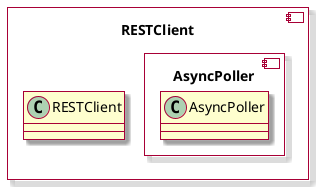 @startuml "RESTClient Poller"

skin rose

allowmixing
component "RESTClient" as RESTClient {

  component "AsyncPoller" as AsyncPoller {
    class "AsyncPoller" {

      }

  }

  class "RESTClient" {

    }
}

@enduml